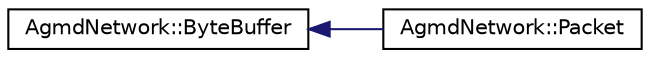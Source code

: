 digraph "Graphical Class Hierarchy"
{
  edge [fontname="Helvetica",fontsize="10",labelfontname="Helvetica",labelfontsize="10"];
  node [fontname="Helvetica",fontsize="10",shape=record];
  rankdir="LR";
  Node1 [label="AgmdNetwork::ByteBuffer",height=0.2,width=0.4,color="black", fillcolor="white", style="filled",URL="$class_agmd_network_1_1_byte_buffer.html"];
  Node1 -> Node2 [dir="back",color="midnightblue",fontsize="10",style="solid",fontname="Helvetica"];
  Node2 [label="AgmdNetwork::Packet",height=0.2,width=0.4,color="black", fillcolor="white", style="filled",URL="$class_agmd_network_1_1_packet.html"];
}
